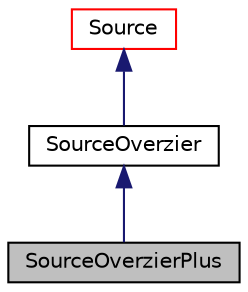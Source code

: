 digraph "SourceOverzierPlus"
{
 // LATEX_PDF_SIZE
  edge [fontname="Helvetica",fontsize="10",labelfontname="Helvetica",labelfontsize="10"];
  node [fontname="Helvetica",fontsize="10",shape=record];
  Node3 [label="SourceOverzierPlus",height=0.2,width=0.4,color="black", fillcolor="grey75", style="filled", fontcolor="black",tooltip="Adds some extra features to the SourceOverzier source like spiral arms, and randomizations."];
  Node4 -> Node3 [dir="back",color="midnightblue",fontsize="10",style="solid",fontname="Helvetica"];
  Node4 [label="SourceOverzier",height=0.2,width=0.4,color="black", fillcolor="white", style="filled",URL="$class_source_overzier.html",tooltip="Structure for holding parameters for one or more galaxy images according to the Overzier model."];
  Node5 -> Node4 [dir="back",color="midnightblue",fontsize="10",style="solid",fontname="Helvetica"];
  Node5 [label="Source",height=0.2,width=0.4,color="red", fillcolor="white", style="filled",URL="$class_source.html",tooltip="Base class for all sources."];
}
